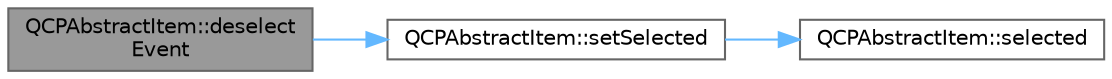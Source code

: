 digraph "QCPAbstractItem::deselectEvent"
{
 // LATEX_PDF_SIZE
  bgcolor="transparent";
  edge [fontname=Helvetica,fontsize=10,labelfontname=Helvetica,labelfontsize=10];
  node [fontname=Helvetica,fontsize=10,shape=box,height=0.2,width=0.4];
  rankdir="LR";
  Node1 [label="QCPAbstractItem::deselect\lEvent",height=0.2,width=0.4,color="gray40", fillcolor="grey60", style="filled", fontcolor="black",tooltip=" "];
  Node1 -> Node2 [color="steelblue1",style="solid"];
  Node2 [label="QCPAbstractItem::setSelected",height=0.2,width=0.4,color="grey40", fillcolor="white", style="filled",URL="$class_q_c_p_abstract_item.html#a203de94ad586cc44d16c9565f49d3378",tooltip=" "];
  Node2 -> Node3 [color="steelblue1",style="solid"];
  Node3 [label="QCPAbstractItem::selected",height=0.2,width=0.4,color="grey40", fillcolor="white", style="filled",URL="$class_q_c_p_abstract_item.html#aa069fba320a13639f119f82ad29ead96",tooltip=" "];
}
